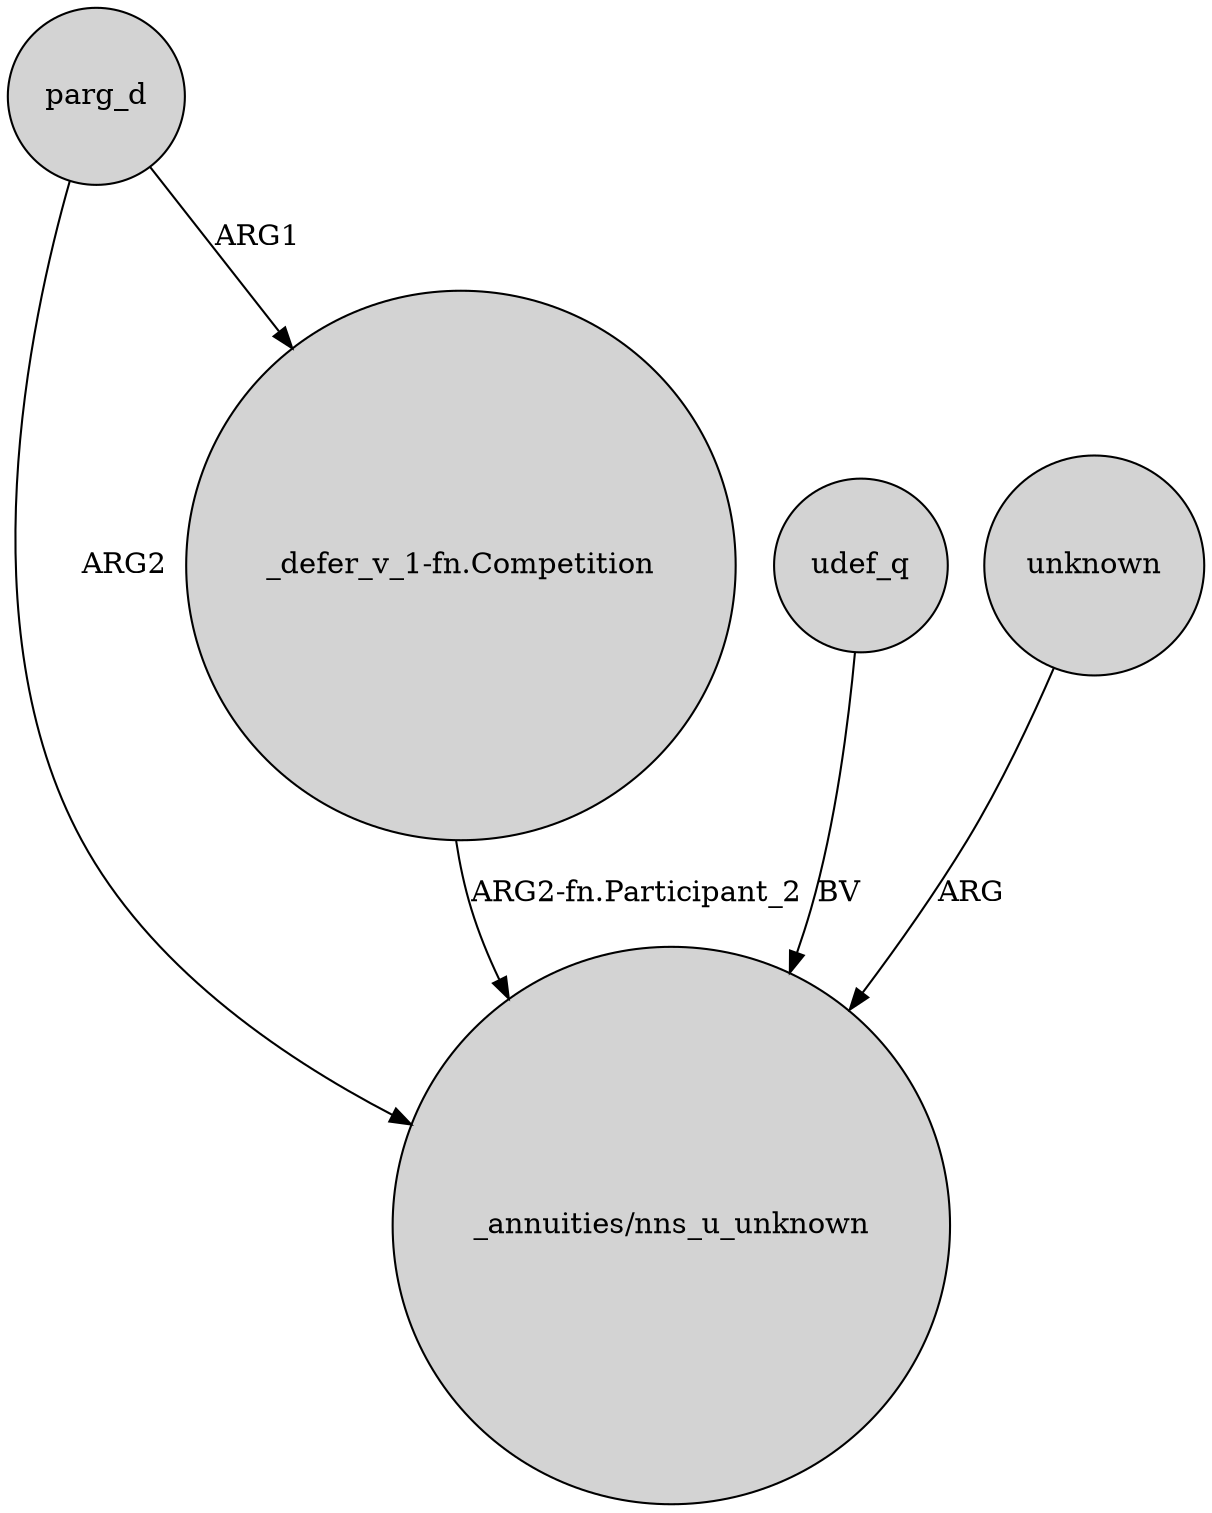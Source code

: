 digraph {
	node [shape=circle style=filled]
	parg_d -> "_annuities/nns_u_unknown" [label=ARG2]
	"_defer_v_1-fn.Competition" -> "_annuities/nns_u_unknown" [label="ARG2-fn.Participant_2"]
	udef_q -> "_annuities/nns_u_unknown" [label=BV]
	unknown -> "_annuities/nns_u_unknown" [label=ARG]
	parg_d -> "_defer_v_1-fn.Competition" [label=ARG1]
}
